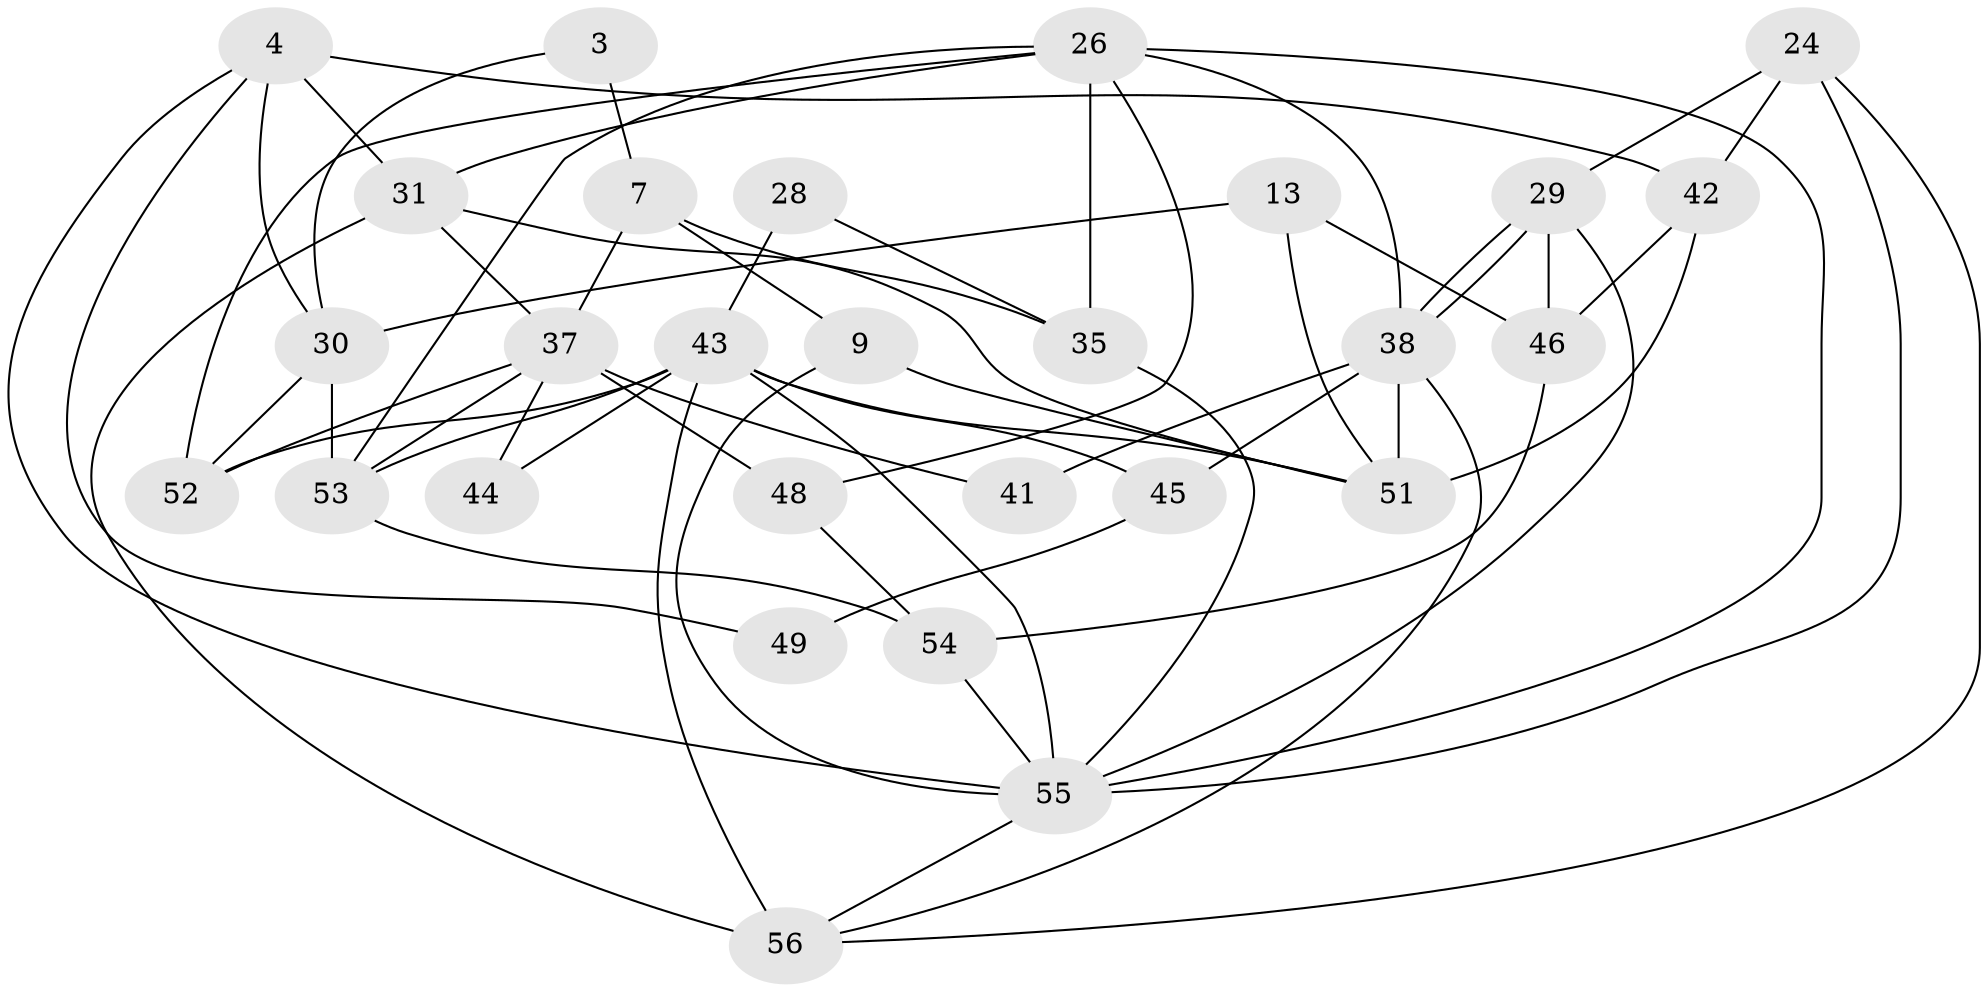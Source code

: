 // original degree distribution, {3: 0.26785714285714285, 2: 0.125, 6: 0.10714285714285714, 4: 0.2857142857142857, 5: 0.17857142857142858, 7: 0.017857142857142856, 8: 0.017857142857142856}
// Generated by graph-tools (version 1.1) at 2025/50/03/09/25 04:50:23]
// undirected, 28 vertices, 62 edges
graph export_dot {
graph [start="1"]
  node [color=gray90,style=filled];
  3;
  4;
  7;
  9;
  13;
  24;
  26 [super="+18"];
  28;
  29;
  30 [super="+21+27"];
  31 [super="+8"];
  35 [super="+23"];
  37 [super="+20"];
  38 [super="+15+19"];
  41;
  42;
  43 [super="+14+17"];
  44;
  45;
  46 [super="+33"];
  48;
  49;
  51 [super="+40"];
  52;
  53 [super="+22"];
  54 [super="+16"];
  55 [super="+50+47"];
  56 [super="+32+36"];
  3 -- 7;
  3 -- 30;
  4 -- 42;
  4 -- 30;
  4 -- 31 [weight=2];
  4 -- 49;
  4 -- 55;
  7 -- 9;
  7 -- 35;
  7 -- 37;
  9 -- 55;
  9 -- 51 [weight=2];
  13 -- 51 [weight=2];
  13 -- 46;
  13 -- 30;
  24 -- 29;
  24 -- 42;
  24 -- 56;
  24 -- 55;
  26 -- 31;
  26 -- 35;
  26 -- 38 [weight=2];
  26 -- 48;
  26 -- 52;
  26 -- 53 [weight=2];
  26 -- 55;
  28 -- 43 [weight=3];
  28 -- 35 [weight=2];
  29 -- 38;
  29 -- 38;
  29 -- 46;
  29 -- 55;
  30 -- 53 [weight=2];
  30 -- 52 [weight=2];
  31 -- 51;
  31 -- 37;
  31 -- 56;
  35 -- 55;
  37 -- 53;
  37 -- 52 [weight=2];
  37 -- 48;
  37 -- 41;
  37 -- 44;
  38 -- 45;
  38 -- 51 [weight=2];
  38 -- 56;
  38 -- 41;
  42 -- 51;
  42 -- 46;
  43 -- 45;
  43 -- 53 [weight=2];
  43 -- 51;
  43 -- 52;
  43 -- 44;
  43 -- 56 [weight=3];
  43 -- 55 [weight=2];
  45 -- 49;
  46 -- 54;
  48 -- 54;
  53 -- 54 [weight=2];
  54 -- 55;
  55 -- 56 [weight=2];
}
